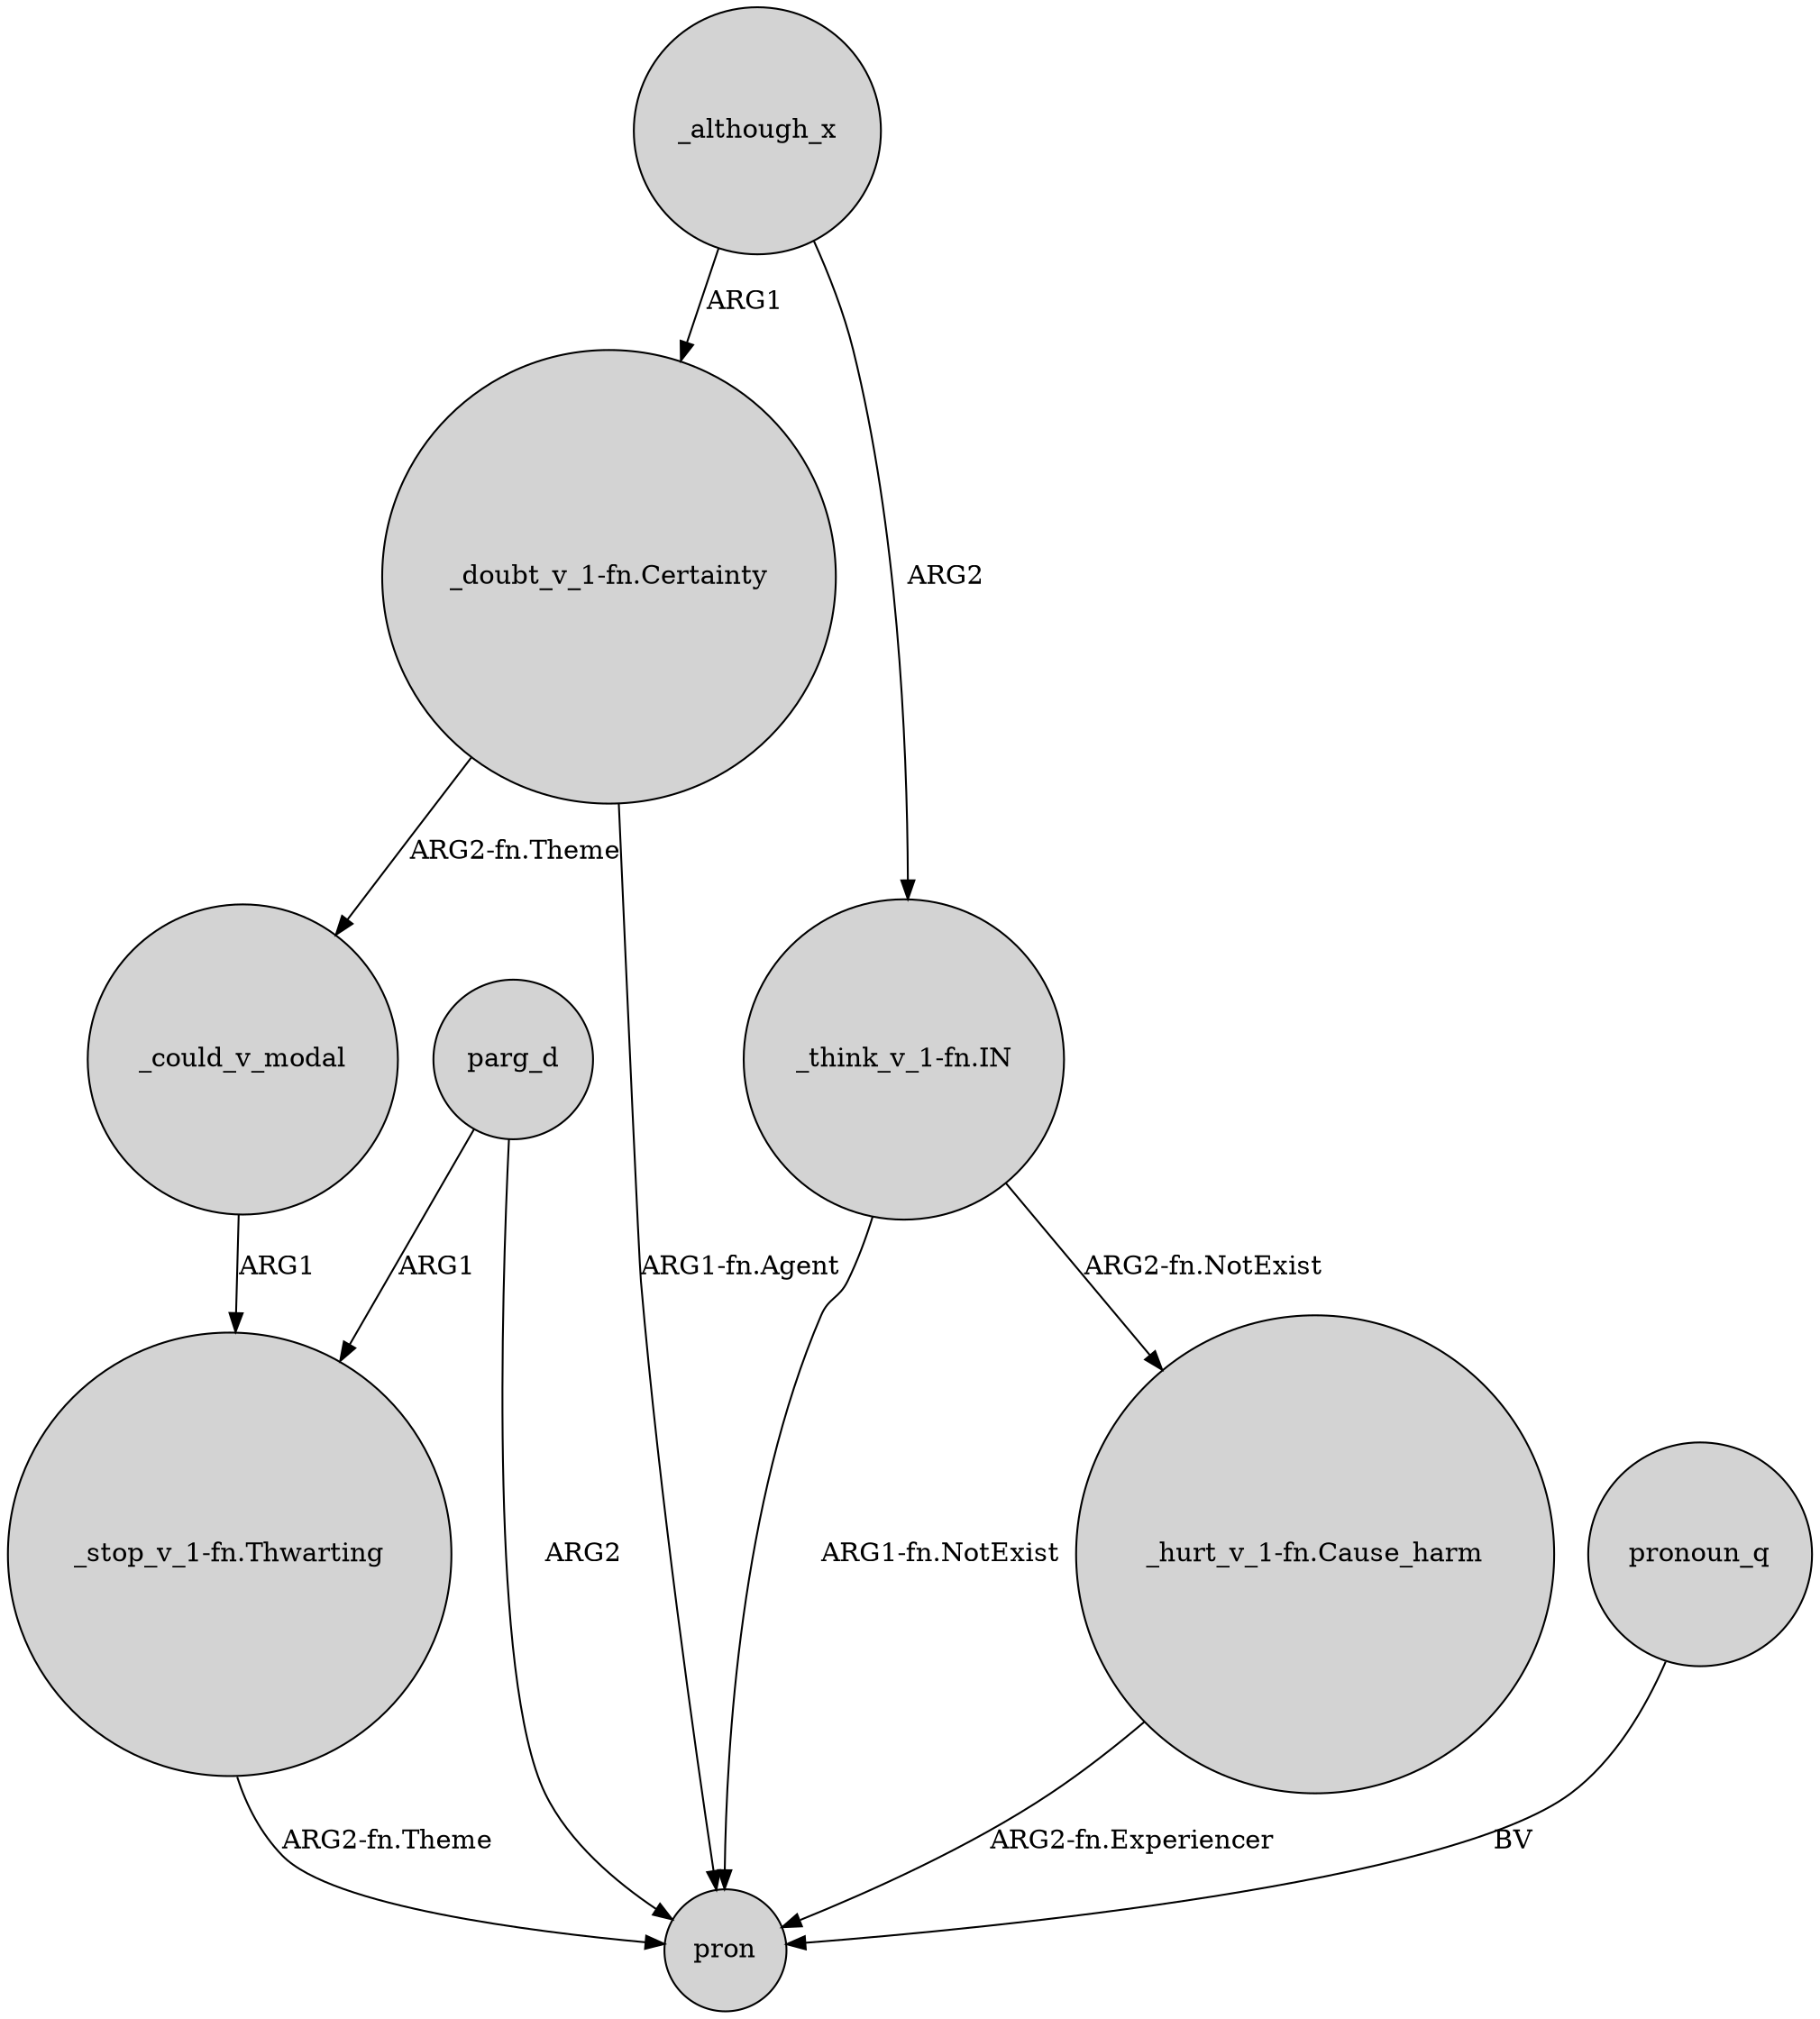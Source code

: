 digraph {
	node [shape=circle style=filled]
	_could_v_modal -> "_stop_v_1-fn.Thwarting" [label=ARG1]
	parg_d -> "_stop_v_1-fn.Thwarting" [label=ARG1]
	"_think_v_1-fn.IN" -> "_hurt_v_1-fn.Cause_harm" [label="ARG2-fn.NotExist"]
	"_think_v_1-fn.IN" -> pron [label="ARG1-fn.NotExist"]
	"_doubt_v_1-fn.Certainty" -> pron [label="ARG1-fn.Agent"]
	"_doubt_v_1-fn.Certainty" -> _could_v_modal [label="ARG2-fn.Theme"]
	"_stop_v_1-fn.Thwarting" -> pron [label="ARG2-fn.Theme"]
	parg_d -> pron [label=ARG2]
	"_hurt_v_1-fn.Cause_harm" -> pron [label="ARG2-fn.Experiencer"]
	_although_x -> "_doubt_v_1-fn.Certainty" [label=ARG1]
	_although_x -> "_think_v_1-fn.IN" [label=ARG2]
	pronoun_q -> pron [label=BV]
}
